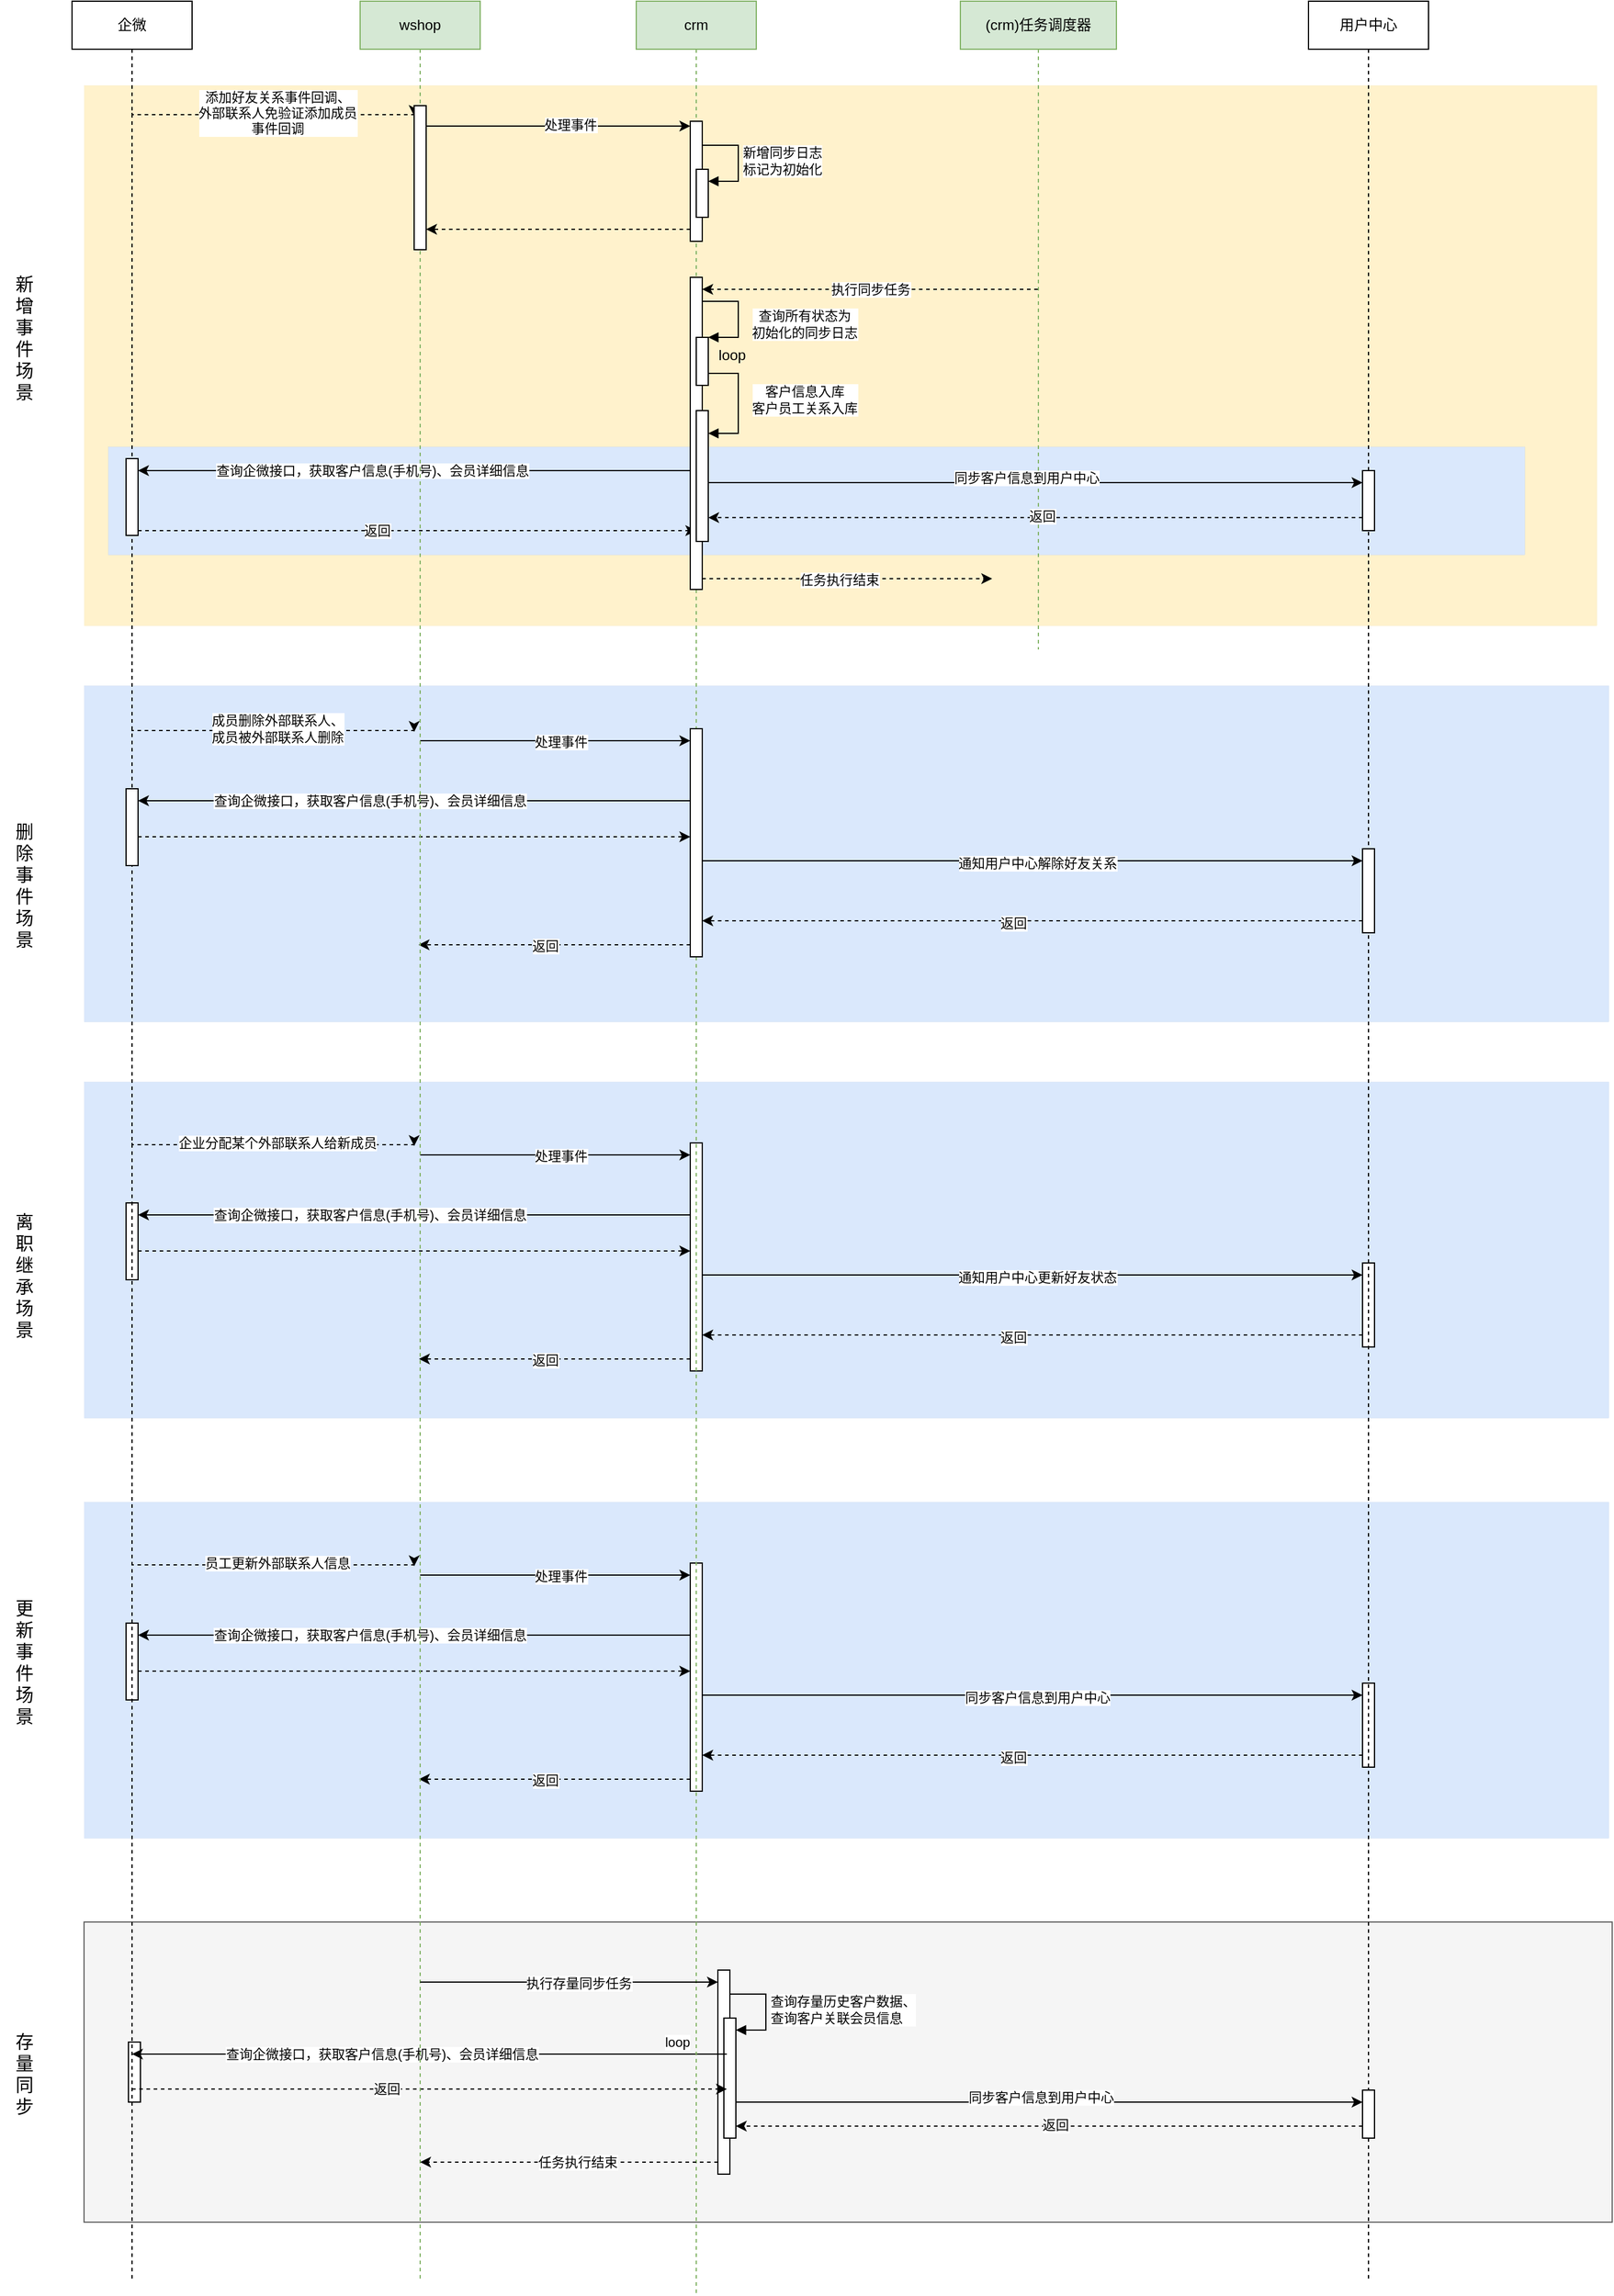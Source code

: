 <mxfile version="21.1.2" type="github">
  <diagram name="第 1 页" id="EK3nWvULo3nBlZG-5ygZ">
    <mxGraphModel dx="1724" dy="1016" grid="1" gridSize="10" guides="1" tooltips="1" connect="1" arrows="1" fold="1" page="1" pageScale="1" pageWidth="827" pageHeight="1169" math="0" shadow="0">
      <root>
        <mxCell id="0" />
        <mxCell id="1" parent="0" />
        <mxCell id="6w8iZAeXXynQaaDWndPm-96" value="" style="rounded=0;whiteSpace=wrap;html=1;fillColor=#dae8fc;strokeColor=#6c8ebf;strokeWidth=0;" vertex="1" parent="1">
          <mxGeometry x="120" y="650" width="1270" height="280" as="geometry" />
        </mxCell>
        <mxCell id="6w8iZAeXXynQaaDWndPm-52" value="" style="rounded=0;whiteSpace=wrap;html=1;fillColor=#fff2cc;strokeColor=#d6b656;strokeWidth=0;" vertex="1" parent="1">
          <mxGeometry x="120" y="150" width="1260" height="450" as="geometry" />
        </mxCell>
        <mxCell id="6w8iZAeXXynQaaDWndPm-51" value="" style="rounded=0;whiteSpace=wrap;html=1;fillColor=#dae8fc;strokeColor=#6c8ebf;strokeWidth=0;" vertex="1" parent="1">
          <mxGeometry x="140" y="451" width="1180" height="90" as="geometry" />
        </mxCell>
        <mxCell id="6w8iZAeXXynQaaDWndPm-6" style="edgeStyle=elbowEdgeStyle;rounded=0;orthogonalLoop=1;jettySize=auto;html=1;elbow=vertical;curved=0;dashed=1;" edge="1" parent="1">
          <mxGeometry relative="1" as="geometry">
            <mxPoint x="160" y="173" as="sourcePoint" />
            <mxPoint x="395" y="175.667" as="targetPoint" />
          </mxGeometry>
        </mxCell>
        <mxCell id="6w8iZAeXXynQaaDWndPm-8" value="添加好友关系事件回调、&lt;br&gt;&lt;div style=&quot;&quot;&gt;外部联系人免验证添加成员&lt;/div&gt;&lt;div style=&quot;&quot;&gt;事件回调&lt;/div&gt;" style="edgeLabel;html=1;align=center;verticalAlign=middle;resizable=0;points=[];" vertex="1" connectable="0" parent="6w8iZAeXXynQaaDWndPm-6">
          <mxGeometry x="-0.189" y="3" relative="1" as="geometry">
            <mxPoint x="26" y="1" as="offset" />
          </mxGeometry>
        </mxCell>
        <mxCell id="6w8iZAeXXynQaaDWndPm-13" style="edgeStyle=elbowEdgeStyle;rounded=0;orthogonalLoop=1;jettySize=auto;html=1;elbow=vertical;curved=0;" edge="1" parent="1">
          <mxGeometry relative="1" as="geometry">
            <mxPoint x="405" y="184" as="sourcePoint" />
            <mxPoint x="625" y="184" as="targetPoint" />
            <Array as="points">
              <mxPoint x="490" y="184" />
              <mxPoint x="560" y="194" />
            </Array>
          </mxGeometry>
        </mxCell>
        <mxCell id="6w8iZAeXXynQaaDWndPm-42" value="处理事件" style="edgeLabel;html=1;align=center;verticalAlign=middle;resizable=0;points=[];" vertex="1" connectable="0" parent="6w8iZAeXXynQaaDWndPm-13">
          <mxGeometry x="0.092" y="1" relative="1" as="geometry">
            <mxPoint as="offset" />
          </mxGeometry>
        </mxCell>
        <mxCell id="6w8iZAeXXynQaaDWndPm-28" value="执行同步任务" style="edgeStyle=elbowEdgeStyle;rounded=0;orthogonalLoop=1;jettySize=auto;html=1;elbow=horizontal;curved=0;dashed=1;" edge="1" parent="1" source="6w8iZAeXXynQaaDWndPm-22" target="6w8iZAeXXynQaaDWndPm-26">
          <mxGeometry relative="1" as="geometry">
            <Array as="points">
              <mxPoint x="780" y="320" />
            </Array>
          </mxGeometry>
        </mxCell>
        <mxCell id="6w8iZAeXXynQaaDWndPm-22" value="(crm)任务调度器" style="shape=umlLifeline;perimeter=lifelinePerimeter;whiteSpace=wrap;html=1;container=1;dropTarget=0;collapsible=0;recursiveResize=0;outlineConnect=0;portConstraint=eastwest;newEdgeStyle={&quot;edgeStyle&quot;:&quot;elbowEdgeStyle&quot;,&quot;elbow&quot;:&quot;vertical&quot;,&quot;curved&quot;:0,&quot;rounded&quot;:0};fillColor=#d5e8d4;strokeColor=#82b366;" vertex="1" parent="1">
          <mxGeometry x="850" y="80" width="130" height="540" as="geometry" />
        </mxCell>
        <mxCell id="6w8iZAeXXynQaaDWndPm-53" value="" style="rounded=0;whiteSpace=wrap;html=1;fillColor=#f5f5f5;strokeColor=#666666;fontColor=#333333;" vertex="1" parent="6w8iZAeXXynQaaDWndPm-22">
          <mxGeometry x="-730" y="1600" width="1273" height="250" as="geometry" />
        </mxCell>
        <mxCell id="6w8iZAeXXynQaaDWndPm-87" value="" style="html=1;points=[];perimeter=orthogonalPerimeter;outlineConnect=0;targetShapes=umlLifeline;portConstraint=eastwest;newEdgeStyle={&quot;edgeStyle&quot;:&quot;elbowEdgeStyle&quot;,&quot;elbow&quot;:&quot;vertical&quot;,&quot;curved&quot;:0,&quot;rounded&quot;:0};" vertex="1" parent="6w8iZAeXXynQaaDWndPm-22">
          <mxGeometry x="-693" y="1700" width="10" height="50" as="geometry" />
        </mxCell>
        <mxCell id="6w8iZAeXXynQaaDWndPm-57" value="" style="html=1;points=[];perimeter=orthogonalPerimeter;outlineConnect=0;targetShapes=umlLifeline;portConstraint=eastwest;newEdgeStyle={&quot;edgeStyle&quot;:&quot;elbowEdgeStyle&quot;,&quot;elbow&quot;:&quot;vertical&quot;,&quot;curved&quot;:0,&quot;rounded&quot;:0};" vertex="1" parent="6w8iZAeXXynQaaDWndPm-22">
          <mxGeometry x="-202" y="1640" width="10" height="170" as="geometry" />
        </mxCell>
        <mxCell id="6w8iZAeXXynQaaDWndPm-61" value="" style="html=1;points=[];perimeter=orthogonalPerimeter;outlineConnect=0;targetShapes=umlLifeline;portConstraint=eastwest;newEdgeStyle={&quot;edgeStyle&quot;:&quot;elbowEdgeStyle&quot;,&quot;elbow&quot;:&quot;vertical&quot;,&quot;curved&quot;:0,&quot;rounded&quot;:0};" vertex="1" parent="6w8iZAeXXynQaaDWndPm-22">
          <mxGeometry x="-197" y="1680" width="10" height="100" as="geometry" />
        </mxCell>
        <mxCell id="6w8iZAeXXynQaaDWndPm-62" value="查询存量历史客户数据、&lt;br&gt;查询客户关联会员信息" style="html=1;align=left;spacingLeft=2;endArrow=block;rounded=0;edgeStyle=orthogonalEdgeStyle;curved=0;rounded=0;" edge="1" target="6w8iZAeXXynQaaDWndPm-61" parent="6w8iZAeXXynQaaDWndPm-22">
          <mxGeometry relative="1" as="geometry">
            <mxPoint x="-192" y="1660" as="sourcePoint" />
            <Array as="points">
              <mxPoint x="-162" y="1690" />
            </Array>
          </mxGeometry>
        </mxCell>
        <mxCell id="6w8iZAeXXynQaaDWndPm-90" style="edgeStyle=elbowEdgeStyle;rounded=0;orthogonalLoop=1;jettySize=auto;html=1;elbow=vertical;curved=0;" edge="1" parent="6w8iZAeXXynQaaDWndPm-22" target="6w8iZAeXXynQaaDWndPm-2">
          <mxGeometry relative="1" as="geometry">
            <mxPoint x="-194.5" y="1710" as="sourcePoint" />
            <mxPoint x="-659.5" y="1710" as="targetPoint" />
            <Array as="points">
              <mxPoint x="-244.5" y="1710" />
              <mxPoint x="-274.5" y="1700" />
              <mxPoint x="-364.5" y="1710" />
            </Array>
          </mxGeometry>
        </mxCell>
        <mxCell id="6w8iZAeXXynQaaDWndPm-91" value="查询企微接口，获取客户信息(手机号)、会员详细信息" style="edgeLabel;html=1;align=center;verticalAlign=middle;resizable=0;points=[];" vertex="1" connectable="0" parent="6w8iZAeXXynQaaDWndPm-90">
          <mxGeometry x="0.161" relative="1" as="geometry">
            <mxPoint as="offset" />
          </mxGeometry>
        </mxCell>
        <mxCell id="6w8iZAeXXynQaaDWndPm-92" style="edgeStyle=elbowEdgeStyle;rounded=0;orthogonalLoop=1;jettySize=auto;html=1;elbow=vertical;curved=0;dashed=1;" edge="1" parent="6w8iZAeXXynQaaDWndPm-22" source="6w8iZAeXXynQaaDWndPm-2">
          <mxGeometry relative="1" as="geometry">
            <mxPoint x="-659.5" y="1739.17" as="sourcePoint" />
            <mxPoint x="-194.5" y="1739.17" as="targetPoint" />
            <Array as="points">
              <mxPoint x="-264.5" y="1739.17" />
            </Array>
          </mxGeometry>
        </mxCell>
        <mxCell id="6w8iZAeXXynQaaDWndPm-93" value="返回" style="edgeLabel;html=1;align=center;verticalAlign=middle;resizable=0;points=[];" vertex="1" connectable="0" parent="6w8iZAeXXynQaaDWndPm-92">
          <mxGeometry x="-0.147" relative="1" as="geometry">
            <mxPoint as="offset" />
          </mxGeometry>
        </mxCell>
        <mxCell id="6w8iZAeXXynQaaDWndPm-29" style="edgeStyle=elbowEdgeStyle;rounded=0;orthogonalLoop=1;jettySize=auto;html=1;elbow=vertical;curved=0;dashed=1;" edge="1" parent="1" source="6w8iZAeXXynQaaDWndPm-11" target="6w8iZAeXXynQaaDWndPm-5">
          <mxGeometry relative="1" as="geometry">
            <Array as="points">
              <mxPoint x="500" y="270" />
            </Array>
          </mxGeometry>
        </mxCell>
        <mxCell id="6w8iZAeXXynQaaDWndPm-45" style="edgeStyle=elbowEdgeStyle;rounded=0;orthogonalLoop=1;jettySize=auto;html=1;elbow=horizontal;curved=0;dashed=1;" edge="1" parent="1">
          <mxGeometry relative="1" as="geometry">
            <mxPoint x="635" y="561" as="sourcePoint" />
            <mxPoint x="876.5" y="561" as="targetPoint" />
            <Array as="points">
              <mxPoint x="800" y="561" />
            </Array>
          </mxGeometry>
        </mxCell>
        <mxCell id="6w8iZAeXXynQaaDWndPm-46" value="任务执行结束" style="edgeLabel;html=1;align=center;verticalAlign=middle;resizable=0;points=[];" vertex="1" connectable="0" parent="6w8iZAeXXynQaaDWndPm-45">
          <mxGeometry x="-0.05" y="-1" relative="1" as="geometry">
            <mxPoint x="-1" as="offset" />
          </mxGeometry>
        </mxCell>
        <mxCell id="6w8iZAeXXynQaaDWndPm-54" value="&lt;font style=&quot;font-size: 15px;&quot;&gt;新&lt;br&gt;增&lt;br&gt;事&lt;br&gt;件&lt;br style=&quot;font-size: 15px;&quot;&gt;场&lt;br&gt;景&lt;br style=&quot;font-size: 15px;&quot;&gt;&lt;/font&gt;" style="text;html=1;align=center;verticalAlign=middle;resizable=0;points=[];autosize=1;strokeColor=none;fillColor=none;fontStyle=0;fontSize=15;" vertex="1" parent="1">
          <mxGeometry x="50" y="300" width="40" height="120" as="geometry" />
        </mxCell>
        <mxCell id="6w8iZAeXXynQaaDWndPm-78" style="edgeStyle=elbowEdgeStyle;rounded=0;orthogonalLoop=1;jettySize=auto;html=1;elbow=vertical;curved=0;" edge="1" parent="1" target="6w8iZAeXXynQaaDWndPm-77">
          <mxGeometry relative="1" as="geometry">
            <mxPoint x="630" y="471" as="sourcePoint" />
            <Array as="points">
              <mxPoint x="580" y="471" />
              <mxPoint x="550" y="461" />
              <mxPoint x="460" y="471" />
            </Array>
          </mxGeometry>
        </mxCell>
        <mxCell id="6w8iZAeXXynQaaDWndPm-80" value="查询企微接口，获取客户信息(手机号)、会员详细信息" style="edgeLabel;html=1;align=center;verticalAlign=middle;resizable=0;points=[];" vertex="1" connectable="0" parent="6w8iZAeXXynQaaDWndPm-78">
          <mxGeometry x="0.161" relative="1" as="geometry">
            <mxPoint as="offset" />
          </mxGeometry>
        </mxCell>
        <mxCell id="6w8iZAeXXynQaaDWndPm-79" style="edgeStyle=elbowEdgeStyle;rounded=0;orthogonalLoop=1;jettySize=auto;html=1;elbow=vertical;curved=0;dashed=1;" edge="1" parent="1" source="6w8iZAeXXynQaaDWndPm-77">
          <mxGeometry relative="1" as="geometry">
            <mxPoint x="630" y="521" as="targetPoint" />
            <Array as="points">
              <mxPoint x="560" y="521" />
            </Array>
          </mxGeometry>
        </mxCell>
        <mxCell id="6w8iZAeXXynQaaDWndPm-81" value="返回" style="edgeLabel;html=1;align=center;verticalAlign=middle;resizable=0;points=[];" vertex="1" connectable="0" parent="6w8iZAeXXynQaaDWndPm-79">
          <mxGeometry x="-0.147" relative="1" as="geometry">
            <mxPoint as="offset" />
          </mxGeometry>
        </mxCell>
        <mxCell id="6w8iZAeXXynQaaDWndPm-82" style="edgeStyle=elbowEdgeStyle;rounded=0;orthogonalLoop=1;jettySize=auto;html=1;elbow=vertical;curved=0;" edge="1" parent="1" target="6w8iZAeXXynQaaDWndPm-41">
          <mxGeometry relative="1" as="geometry">
            <mxPoint x="640" y="481" as="sourcePoint" />
            <mxPoint x="1190" y="481" as="targetPoint" />
            <Array as="points">
              <mxPoint x="1100" y="481" />
            </Array>
          </mxGeometry>
        </mxCell>
        <mxCell id="6w8iZAeXXynQaaDWndPm-83" value="同步客户信息到用户中心" style="edgeLabel;html=1;align=center;verticalAlign=middle;resizable=0;points=[];" vertex="1" connectable="0" parent="6w8iZAeXXynQaaDWndPm-82">
          <mxGeometry x="-0.028" y="4" relative="1" as="geometry">
            <mxPoint as="offset" />
          </mxGeometry>
        </mxCell>
        <mxCell id="6w8iZAeXXynQaaDWndPm-85" style="edgeStyle=elbowEdgeStyle;rounded=0;orthogonalLoop=1;jettySize=auto;html=1;elbow=vertical;curved=0;dashed=1;" edge="1" parent="1" source="6w8iZAeXXynQaaDWndPm-41">
          <mxGeometry relative="1" as="geometry">
            <mxPoint x="1295" y="510.17" as="sourcePoint" />
            <mxPoint x="640" y="510.17" as="targetPoint" />
            <Array as="points">
              <mxPoint x="1020" y="510.17" />
            </Array>
          </mxGeometry>
        </mxCell>
        <mxCell id="6w8iZAeXXynQaaDWndPm-86" value="返回" style="edgeLabel;html=1;align=center;verticalAlign=middle;resizable=0;points=[];" vertex="1" connectable="0" parent="6w8iZAeXXynQaaDWndPm-85">
          <mxGeometry x="-0.016" y="-1" relative="1" as="geometry">
            <mxPoint x="1" as="offset" />
          </mxGeometry>
        </mxCell>
        <mxCell id="6w8iZAeXXynQaaDWndPm-110" value="loop" style="text;html=1;strokeColor=none;fillColor=none;align=center;verticalAlign=middle;whiteSpace=wrap;rounded=0;" vertex="1" parent="1">
          <mxGeometry x="630" y="360" width="60" height="30" as="geometry" />
        </mxCell>
        <mxCell id="6w8iZAeXXynQaaDWndPm-111" value="&lt;font style=&quot;font-size: 15px;&quot;&gt;删&lt;br&gt;除&lt;br&gt;事&lt;br&gt;件&lt;br&gt;场&lt;br&gt;景&lt;br style=&quot;font-size: 15px;&quot;&gt;&lt;/font&gt;" style="text;html=1;align=center;verticalAlign=middle;resizable=0;points=[];autosize=1;strokeColor=none;fillColor=none;fontStyle=0;fontSize=15;" vertex="1" parent="1">
          <mxGeometry x="50" y="756" width="40" height="120" as="geometry" />
        </mxCell>
        <mxCell id="6w8iZAeXXynQaaDWndPm-120" style="edgeStyle=elbowEdgeStyle;rounded=0;orthogonalLoop=1;jettySize=auto;html=1;elbow=vertical;curved=0;" edge="1" parent="1" target="6w8iZAeXXynQaaDWndPm-119">
          <mxGeometry relative="1" as="geometry">
            <mxPoint x="400" y="696" as="sourcePoint" />
            <Array as="points">
              <mxPoint x="570" y="696" />
            </Array>
          </mxGeometry>
        </mxCell>
        <mxCell id="6w8iZAeXXynQaaDWndPm-121" value="处理事件" style="edgeLabel;html=1;align=center;verticalAlign=middle;resizable=0;points=[];" vertex="1" connectable="0" parent="6w8iZAeXXynQaaDWndPm-120">
          <mxGeometry x="-0.27" y="-1" relative="1" as="geometry">
            <mxPoint x="35" as="offset" />
          </mxGeometry>
        </mxCell>
        <mxCell id="6w8iZAeXXynQaaDWndPm-117" style="edgeStyle=elbowEdgeStyle;rounded=0;orthogonalLoop=1;jettySize=auto;html=1;elbow=vertical;curved=0;dashed=1;" edge="1" parent="1">
          <mxGeometry relative="1" as="geometry">
            <mxPoint x="160" y="686" as="sourcePoint" />
            <mxPoint x="395" y="688.667" as="targetPoint" />
          </mxGeometry>
        </mxCell>
        <mxCell id="6w8iZAeXXynQaaDWndPm-118" value="成员删除外部联系人、&lt;br&gt;&lt;div style=&quot;&quot;&gt;成员被外部联系人删除&lt;/div&gt;" style="edgeLabel;html=1;align=center;verticalAlign=middle;resizable=0;points=[];" vertex="1" connectable="0" parent="6w8iZAeXXynQaaDWndPm-117">
          <mxGeometry x="-0.189" y="3" relative="1" as="geometry">
            <mxPoint x="26" y="1" as="offset" />
          </mxGeometry>
        </mxCell>
        <mxCell id="6w8iZAeXXynQaaDWndPm-123" style="edgeStyle=elbowEdgeStyle;rounded=0;orthogonalLoop=1;jettySize=auto;html=1;elbow=vertical;curved=0;" edge="1" parent="1" source="6w8iZAeXXynQaaDWndPm-119" target="6w8iZAeXXynQaaDWndPm-122">
          <mxGeometry relative="1" as="geometry">
            <Array as="points">
              <mxPoint x="1030" y="796" />
              <mxPoint x="820" y="786" />
              <mxPoint x="1080" y="706" />
              <mxPoint x="1010" y="716" />
            </Array>
          </mxGeometry>
        </mxCell>
        <mxCell id="6w8iZAeXXynQaaDWndPm-126" value="通知用户中心解除好友关系" style="edgeLabel;html=1;align=center;verticalAlign=middle;resizable=0;points=[];" vertex="1" connectable="0" parent="6w8iZAeXXynQaaDWndPm-123">
          <mxGeometry x="0.014" y="-2" relative="1" as="geometry">
            <mxPoint as="offset" />
          </mxGeometry>
        </mxCell>
        <mxCell id="6w8iZAeXXynQaaDWndPm-124" style="edgeStyle=elbowEdgeStyle;rounded=0;orthogonalLoop=1;jettySize=auto;html=1;elbow=vertical;curved=0;dashed=1;" edge="1" parent="1" source="6w8iZAeXXynQaaDWndPm-122" target="6w8iZAeXXynQaaDWndPm-119">
          <mxGeometry relative="1" as="geometry">
            <Array as="points">
              <mxPoint x="1010" y="846" />
              <mxPoint x="820" y="826" />
              <mxPoint x="1060" y="746" />
            </Array>
          </mxGeometry>
        </mxCell>
        <mxCell id="6w8iZAeXXynQaaDWndPm-127" value="返回" style="edgeLabel;html=1;align=center;verticalAlign=middle;resizable=0;points=[];" vertex="1" connectable="0" parent="6w8iZAeXXynQaaDWndPm-124">
          <mxGeometry x="0.059" y="2" relative="1" as="geometry">
            <mxPoint as="offset" />
          </mxGeometry>
        </mxCell>
        <mxCell id="6w8iZAeXXynQaaDWndPm-125" style="edgeStyle=elbowEdgeStyle;rounded=0;orthogonalLoop=1;jettySize=auto;html=1;elbow=vertical;curved=0;dashed=1;" edge="1" parent="1" source="6w8iZAeXXynQaaDWndPm-119">
          <mxGeometry relative="1" as="geometry">
            <mxPoint x="398.682" y="866.0" as="targetPoint" />
            <Array as="points">
              <mxPoint x="580" y="866" />
              <mxPoint x="560" y="896" />
            </Array>
          </mxGeometry>
        </mxCell>
        <mxCell id="6w8iZAeXXynQaaDWndPm-128" value="返回" style="edgeLabel;html=1;align=center;verticalAlign=middle;resizable=0;points=[];" vertex="1" connectable="0" parent="6w8iZAeXXynQaaDWndPm-125">
          <mxGeometry x="0.075" y="1" relative="1" as="geometry">
            <mxPoint as="offset" />
          </mxGeometry>
        </mxCell>
        <mxCell id="6w8iZAeXXynQaaDWndPm-163" style="edgeStyle=elbowEdgeStyle;rounded=0;orthogonalLoop=1;jettySize=auto;html=1;elbow=vertical;curved=0;" edge="1" parent="1" target="6w8iZAeXXynQaaDWndPm-162">
          <mxGeometry relative="1" as="geometry">
            <mxPoint x="625" y="746" as="sourcePoint" />
            <mxPoint x="160" y="746" as="targetPoint" />
            <Array as="points">
              <mxPoint x="575" y="746" />
              <mxPoint x="545" y="736" />
              <mxPoint x="455" y="746" />
            </Array>
          </mxGeometry>
        </mxCell>
        <mxCell id="6w8iZAeXXynQaaDWndPm-164" value="查询企微接口，获取客户信息(手机号)、会员详细信息" style="edgeLabel;html=1;align=center;verticalAlign=middle;resizable=0;points=[];" vertex="1" connectable="0" parent="6w8iZAeXXynQaaDWndPm-163">
          <mxGeometry x="0.161" relative="1" as="geometry">
            <mxPoint as="offset" />
          </mxGeometry>
        </mxCell>
        <mxCell id="6w8iZAeXXynQaaDWndPm-165" style="edgeStyle=elbowEdgeStyle;rounded=0;orthogonalLoop=1;jettySize=auto;html=1;elbow=vertical;curved=0;dashed=1;" edge="1" parent="1" source="6w8iZAeXXynQaaDWndPm-162" target="6w8iZAeXXynQaaDWndPm-119">
          <mxGeometry relative="1" as="geometry">
            <Array as="points">
              <mxPoint x="520" y="776" />
            </Array>
          </mxGeometry>
        </mxCell>
        <mxCell id="6w8iZAeXXynQaaDWndPm-184" value="" style="rounded=0;whiteSpace=wrap;html=1;fillColor=#dae8fc;strokeColor=#6c8ebf;strokeWidth=0;" vertex="1" parent="1">
          <mxGeometry x="120" y="980" width="1270" height="280" as="geometry" />
        </mxCell>
        <mxCell id="6w8iZAeXXynQaaDWndPm-185" value="" style="html=1;points=[];perimeter=orthogonalPerimeter;outlineConnect=0;targetShapes=umlLifeline;portConstraint=eastwest;newEdgeStyle={&quot;edgeStyle&quot;:&quot;elbowEdgeStyle&quot;,&quot;elbow&quot;:&quot;vertical&quot;,&quot;curved&quot;:0,&quot;rounded&quot;:0};" vertex="1" parent="1">
          <mxGeometry x="155" y="1081" width="10" height="64" as="geometry" />
        </mxCell>
        <mxCell id="6w8iZAeXXynQaaDWndPm-186" value="" style="html=1;points=[];perimeter=orthogonalPerimeter;outlineConnect=0;targetShapes=umlLifeline;portConstraint=eastwest;newEdgeStyle={&quot;edgeStyle&quot;:&quot;elbowEdgeStyle&quot;,&quot;elbow&quot;:&quot;vertical&quot;,&quot;curved&quot;:0,&quot;rounded&quot;:0};" vertex="1" parent="1">
          <mxGeometry x="625" y="1031" width="10" height="190" as="geometry" />
        </mxCell>
        <mxCell id="6w8iZAeXXynQaaDWndPm-187" value="" style="html=1;points=[];perimeter=orthogonalPerimeter;outlineConnect=0;targetShapes=umlLifeline;portConstraint=eastwest;newEdgeStyle={&quot;edgeStyle&quot;:&quot;elbowEdgeStyle&quot;,&quot;elbow&quot;:&quot;vertical&quot;,&quot;curved&quot;:0,&quot;rounded&quot;:0};" vertex="1" parent="1">
          <mxGeometry x="1185" y="1131" width="10" height="70" as="geometry" />
        </mxCell>
        <mxCell id="6w8iZAeXXynQaaDWndPm-188" value="&lt;font style=&quot;font-size: 15px;&quot;&gt;离&lt;br&gt;职&lt;br&gt;继&lt;br&gt;承&lt;br&gt;场&lt;br&gt;景&lt;br style=&quot;font-size: 15px;&quot;&gt;&lt;/font&gt;" style="text;html=1;align=center;verticalAlign=middle;resizable=0;points=[];autosize=1;strokeColor=none;fillColor=none;fontStyle=0;fontSize=15;" vertex="1" parent="1">
          <mxGeometry x="50" y="1081" width="40" height="120" as="geometry" />
        </mxCell>
        <mxCell id="6w8iZAeXXynQaaDWndPm-189" style="edgeStyle=elbowEdgeStyle;rounded=0;orthogonalLoop=1;jettySize=auto;html=1;elbow=vertical;curved=0;" edge="1" parent="1" target="6w8iZAeXXynQaaDWndPm-186">
          <mxGeometry relative="1" as="geometry">
            <mxPoint x="400" y="1041" as="sourcePoint" />
            <Array as="points">
              <mxPoint x="570" y="1041" />
            </Array>
          </mxGeometry>
        </mxCell>
        <mxCell id="6w8iZAeXXynQaaDWndPm-190" value="处理事件" style="edgeLabel;html=1;align=center;verticalAlign=middle;resizable=0;points=[];" vertex="1" connectable="0" parent="6w8iZAeXXynQaaDWndPm-189">
          <mxGeometry x="-0.27" y="-1" relative="1" as="geometry">
            <mxPoint x="35" as="offset" />
          </mxGeometry>
        </mxCell>
        <mxCell id="6w8iZAeXXynQaaDWndPm-191" style="edgeStyle=elbowEdgeStyle;rounded=0;orthogonalLoop=1;jettySize=auto;html=1;elbow=vertical;curved=0;dashed=1;" edge="1" parent="1">
          <mxGeometry relative="1" as="geometry">
            <mxPoint x="160" y="1031" as="sourcePoint" />
            <mxPoint x="395" y="1033.667" as="targetPoint" />
          </mxGeometry>
        </mxCell>
        <mxCell id="6w8iZAeXXynQaaDWndPm-192" value="&lt;div style=&quot;&quot;&gt;企业分配某个外部联系人给新成员&lt;/div&gt;" style="edgeLabel;html=1;align=center;verticalAlign=middle;resizable=0;points=[];" vertex="1" connectable="0" parent="6w8iZAeXXynQaaDWndPm-191">
          <mxGeometry x="-0.189" y="3" relative="1" as="geometry">
            <mxPoint x="26" y="1" as="offset" />
          </mxGeometry>
        </mxCell>
        <mxCell id="6w8iZAeXXynQaaDWndPm-193" style="edgeStyle=elbowEdgeStyle;rounded=0;orthogonalLoop=1;jettySize=auto;html=1;elbow=vertical;curved=0;" edge="1" parent="1" source="6w8iZAeXXynQaaDWndPm-186" target="6w8iZAeXXynQaaDWndPm-187">
          <mxGeometry relative="1" as="geometry">
            <Array as="points">
              <mxPoint x="1030" y="1141" />
              <mxPoint x="820" y="1131" />
              <mxPoint x="1080" y="1051" />
              <mxPoint x="1010" y="1061" />
            </Array>
          </mxGeometry>
        </mxCell>
        <mxCell id="6w8iZAeXXynQaaDWndPm-194" value="通知用户中心更新好友状态" style="edgeLabel;html=1;align=center;verticalAlign=middle;resizable=0;points=[];" vertex="1" connectable="0" parent="6w8iZAeXXynQaaDWndPm-193">
          <mxGeometry x="0.014" y="-2" relative="1" as="geometry">
            <mxPoint as="offset" />
          </mxGeometry>
        </mxCell>
        <mxCell id="6w8iZAeXXynQaaDWndPm-195" style="edgeStyle=elbowEdgeStyle;rounded=0;orthogonalLoop=1;jettySize=auto;html=1;elbow=vertical;curved=0;dashed=1;" edge="1" parent="1" source="6w8iZAeXXynQaaDWndPm-187" target="6w8iZAeXXynQaaDWndPm-186">
          <mxGeometry relative="1" as="geometry">
            <Array as="points">
              <mxPoint x="1010" y="1191" />
              <mxPoint x="820" y="1171" />
              <mxPoint x="1060" y="1091" />
            </Array>
          </mxGeometry>
        </mxCell>
        <mxCell id="6w8iZAeXXynQaaDWndPm-196" value="返回" style="edgeLabel;html=1;align=center;verticalAlign=middle;resizable=0;points=[];" vertex="1" connectable="0" parent="6w8iZAeXXynQaaDWndPm-195">
          <mxGeometry x="0.059" y="2" relative="1" as="geometry">
            <mxPoint as="offset" />
          </mxGeometry>
        </mxCell>
        <mxCell id="6w8iZAeXXynQaaDWndPm-197" style="edgeStyle=elbowEdgeStyle;rounded=0;orthogonalLoop=1;jettySize=auto;html=1;elbow=vertical;curved=0;dashed=1;" edge="1" parent="1" source="6w8iZAeXXynQaaDWndPm-186">
          <mxGeometry relative="1" as="geometry">
            <mxPoint x="399" y="1211" as="targetPoint" />
            <Array as="points">
              <mxPoint x="580" y="1211" />
              <mxPoint x="560" y="1241" />
            </Array>
          </mxGeometry>
        </mxCell>
        <mxCell id="6w8iZAeXXynQaaDWndPm-198" value="返回" style="edgeLabel;html=1;align=center;verticalAlign=middle;resizable=0;points=[];" vertex="1" connectable="0" parent="6w8iZAeXXynQaaDWndPm-197">
          <mxGeometry x="0.075" y="1" relative="1" as="geometry">
            <mxPoint as="offset" />
          </mxGeometry>
        </mxCell>
        <mxCell id="6w8iZAeXXynQaaDWndPm-199" style="edgeStyle=elbowEdgeStyle;rounded=0;orthogonalLoop=1;jettySize=auto;html=1;elbow=vertical;curved=0;" edge="1" parent="1" target="6w8iZAeXXynQaaDWndPm-185">
          <mxGeometry relative="1" as="geometry">
            <mxPoint x="625" y="1091" as="sourcePoint" />
            <mxPoint x="160" y="1091" as="targetPoint" />
            <Array as="points">
              <mxPoint x="575" y="1091" />
              <mxPoint x="545" y="1081" />
              <mxPoint x="455" y="1091" />
            </Array>
          </mxGeometry>
        </mxCell>
        <mxCell id="6w8iZAeXXynQaaDWndPm-200" value="查询企微接口，获取客户信息(手机号)、会员详细信息" style="edgeLabel;html=1;align=center;verticalAlign=middle;resizable=0;points=[];" vertex="1" connectable="0" parent="6w8iZAeXXynQaaDWndPm-199">
          <mxGeometry x="0.161" relative="1" as="geometry">
            <mxPoint as="offset" />
          </mxGeometry>
        </mxCell>
        <mxCell id="6w8iZAeXXynQaaDWndPm-201" style="edgeStyle=elbowEdgeStyle;rounded=0;orthogonalLoop=1;jettySize=auto;html=1;elbow=vertical;curved=0;dashed=1;" edge="1" parent="1" source="6w8iZAeXXynQaaDWndPm-185" target="6w8iZAeXXynQaaDWndPm-186">
          <mxGeometry relative="1" as="geometry">
            <Array as="points">
              <mxPoint x="520" y="1121" />
            </Array>
          </mxGeometry>
        </mxCell>
        <mxCell id="6w8iZAeXXynQaaDWndPm-202" value="" style="rounded=0;whiteSpace=wrap;html=1;fillColor=#dae8fc;strokeColor=#6c8ebf;strokeWidth=0;" vertex="1" parent="1">
          <mxGeometry x="120" y="1330" width="1270" height="280" as="geometry" />
        </mxCell>
        <mxCell id="6w8iZAeXXynQaaDWndPm-203" value="" style="html=1;points=[];perimeter=orthogonalPerimeter;outlineConnect=0;targetShapes=umlLifeline;portConstraint=eastwest;newEdgeStyle={&quot;edgeStyle&quot;:&quot;elbowEdgeStyle&quot;,&quot;elbow&quot;:&quot;vertical&quot;,&quot;curved&quot;:0,&quot;rounded&quot;:0};" vertex="1" parent="1">
          <mxGeometry x="155" y="1431" width="10" height="64" as="geometry" />
        </mxCell>
        <mxCell id="6w8iZAeXXynQaaDWndPm-204" value="" style="html=1;points=[];perimeter=orthogonalPerimeter;outlineConnect=0;targetShapes=umlLifeline;portConstraint=eastwest;newEdgeStyle={&quot;edgeStyle&quot;:&quot;elbowEdgeStyle&quot;,&quot;elbow&quot;:&quot;vertical&quot;,&quot;curved&quot;:0,&quot;rounded&quot;:0};" vertex="1" parent="1">
          <mxGeometry x="625" y="1381" width="10" height="190" as="geometry" />
        </mxCell>
        <mxCell id="6w8iZAeXXynQaaDWndPm-205" value="" style="html=1;points=[];perimeter=orthogonalPerimeter;outlineConnect=0;targetShapes=umlLifeline;portConstraint=eastwest;newEdgeStyle={&quot;edgeStyle&quot;:&quot;elbowEdgeStyle&quot;,&quot;elbow&quot;:&quot;vertical&quot;,&quot;curved&quot;:0,&quot;rounded&quot;:0};" vertex="1" parent="1">
          <mxGeometry x="1185" y="1481" width="10" height="70" as="geometry" />
        </mxCell>
        <mxCell id="6w8iZAeXXynQaaDWndPm-206" value="&lt;font style=&quot;font-size: 15px;&quot;&gt;更&lt;br&gt;新&lt;br&gt;事&lt;br&gt;件&lt;br&gt;场&lt;br&gt;景&lt;br style=&quot;font-size: 15px;&quot;&gt;&lt;/font&gt;" style="text;html=1;align=center;verticalAlign=middle;resizable=0;points=[];autosize=1;strokeColor=none;fillColor=none;fontStyle=0;fontSize=15;" vertex="1" parent="1">
          <mxGeometry x="50" y="1403" width="40" height="120" as="geometry" />
        </mxCell>
        <mxCell id="6w8iZAeXXynQaaDWndPm-207" style="edgeStyle=elbowEdgeStyle;rounded=0;orthogonalLoop=1;jettySize=auto;html=1;elbow=vertical;curved=0;" edge="1" parent="1" target="6w8iZAeXXynQaaDWndPm-204">
          <mxGeometry relative="1" as="geometry">
            <mxPoint x="400" y="1391" as="sourcePoint" />
            <Array as="points">
              <mxPoint x="570" y="1391" />
            </Array>
          </mxGeometry>
        </mxCell>
        <mxCell id="6w8iZAeXXynQaaDWndPm-208" value="处理事件" style="edgeLabel;html=1;align=center;verticalAlign=middle;resizable=0;points=[];" vertex="1" connectable="0" parent="6w8iZAeXXynQaaDWndPm-207">
          <mxGeometry x="-0.27" y="-1" relative="1" as="geometry">
            <mxPoint x="35" as="offset" />
          </mxGeometry>
        </mxCell>
        <mxCell id="6w8iZAeXXynQaaDWndPm-209" style="edgeStyle=elbowEdgeStyle;rounded=0;orthogonalLoop=1;jettySize=auto;html=1;elbow=vertical;curved=0;dashed=1;" edge="1" parent="1">
          <mxGeometry relative="1" as="geometry">
            <mxPoint x="160" y="1381" as="sourcePoint" />
            <mxPoint x="395" y="1383.667" as="targetPoint" />
          </mxGeometry>
        </mxCell>
        <mxCell id="6w8iZAeXXynQaaDWndPm-210" value="&lt;div style=&quot;&quot;&gt;员工更新外部联系人信息&lt;/div&gt;" style="edgeLabel;html=1;align=center;verticalAlign=middle;resizable=0;points=[];" vertex="1" connectable="0" parent="6w8iZAeXXynQaaDWndPm-209">
          <mxGeometry x="-0.189" y="3" relative="1" as="geometry">
            <mxPoint x="26" y="1" as="offset" />
          </mxGeometry>
        </mxCell>
        <mxCell id="6w8iZAeXXynQaaDWndPm-211" style="edgeStyle=elbowEdgeStyle;rounded=0;orthogonalLoop=1;jettySize=auto;html=1;elbow=vertical;curved=0;" edge="1" parent="1" source="6w8iZAeXXynQaaDWndPm-204" target="6w8iZAeXXynQaaDWndPm-205">
          <mxGeometry relative="1" as="geometry">
            <Array as="points">
              <mxPoint x="1030" y="1491" />
              <mxPoint x="820" y="1481" />
              <mxPoint x="1080" y="1401" />
              <mxPoint x="1010" y="1411" />
            </Array>
          </mxGeometry>
        </mxCell>
        <mxCell id="6w8iZAeXXynQaaDWndPm-212" value="同步客户信息到用户中心" style="edgeLabel;html=1;align=center;verticalAlign=middle;resizable=0;points=[];" vertex="1" connectable="0" parent="6w8iZAeXXynQaaDWndPm-211">
          <mxGeometry x="0.014" y="-2" relative="1" as="geometry">
            <mxPoint as="offset" />
          </mxGeometry>
        </mxCell>
        <mxCell id="6w8iZAeXXynQaaDWndPm-213" style="edgeStyle=elbowEdgeStyle;rounded=0;orthogonalLoop=1;jettySize=auto;html=1;elbow=vertical;curved=0;dashed=1;" edge="1" parent="1" source="6w8iZAeXXynQaaDWndPm-205" target="6w8iZAeXXynQaaDWndPm-204">
          <mxGeometry relative="1" as="geometry">
            <Array as="points">
              <mxPoint x="1010" y="1541" />
              <mxPoint x="820" y="1521" />
              <mxPoint x="1060" y="1441" />
            </Array>
          </mxGeometry>
        </mxCell>
        <mxCell id="6w8iZAeXXynQaaDWndPm-214" value="返回" style="edgeLabel;html=1;align=center;verticalAlign=middle;resizable=0;points=[];" vertex="1" connectable="0" parent="6w8iZAeXXynQaaDWndPm-213">
          <mxGeometry x="0.059" y="2" relative="1" as="geometry">
            <mxPoint as="offset" />
          </mxGeometry>
        </mxCell>
        <mxCell id="6w8iZAeXXynQaaDWndPm-215" style="edgeStyle=elbowEdgeStyle;rounded=0;orthogonalLoop=1;jettySize=auto;html=1;elbow=vertical;curved=0;dashed=1;" edge="1" parent="1" source="6w8iZAeXXynQaaDWndPm-204">
          <mxGeometry relative="1" as="geometry">
            <mxPoint x="399" y="1561" as="targetPoint" />
            <Array as="points">
              <mxPoint x="580" y="1561" />
              <mxPoint x="560" y="1591" />
            </Array>
          </mxGeometry>
        </mxCell>
        <mxCell id="6w8iZAeXXynQaaDWndPm-216" value="返回" style="edgeLabel;html=1;align=center;verticalAlign=middle;resizable=0;points=[];" vertex="1" connectable="0" parent="6w8iZAeXXynQaaDWndPm-215">
          <mxGeometry x="0.075" y="1" relative="1" as="geometry">
            <mxPoint as="offset" />
          </mxGeometry>
        </mxCell>
        <mxCell id="6w8iZAeXXynQaaDWndPm-217" style="edgeStyle=elbowEdgeStyle;rounded=0;orthogonalLoop=1;jettySize=auto;html=1;elbow=vertical;curved=0;" edge="1" parent="1" target="6w8iZAeXXynQaaDWndPm-203">
          <mxGeometry relative="1" as="geometry">
            <mxPoint x="625" y="1441" as="sourcePoint" />
            <mxPoint x="160" y="1441" as="targetPoint" />
            <Array as="points">
              <mxPoint x="575" y="1441" />
              <mxPoint x="545" y="1431" />
              <mxPoint x="455" y="1441" />
            </Array>
          </mxGeometry>
        </mxCell>
        <mxCell id="6w8iZAeXXynQaaDWndPm-218" value="查询企微接口，获取客户信息(手机号)、会员详细信息" style="edgeLabel;html=1;align=center;verticalAlign=middle;resizable=0;points=[];" vertex="1" connectable="0" parent="6w8iZAeXXynQaaDWndPm-217">
          <mxGeometry x="0.161" relative="1" as="geometry">
            <mxPoint as="offset" />
          </mxGeometry>
        </mxCell>
        <mxCell id="6w8iZAeXXynQaaDWndPm-219" style="edgeStyle=elbowEdgeStyle;rounded=0;orthogonalLoop=1;jettySize=auto;html=1;elbow=vertical;curved=0;dashed=1;" edge="1" parent="1" source="6w8iZAeXXynQaaDWndPm-203" target="6w8iZAeXXynQaaDWndPm-204">
          <mxGeometry relative="1" as="geometry">
            <Array as="points">
              <mxPoint x="520" y="1471" />
            </Array>
          </mxGeometry>
        </mxCell>
        <mxCell id="6w8iZAeXXynQaaDWndPm-9" value="crm" style="shape=umlLifeline;perimeter=lifelinePerimeter;whiteSpace=wrap;html=1;container=1;dropTarget=0;collapsible=0;recursiveResize=0;outlineConnect=0;portConstraint=eastwest;newEdgeStyle={&quot;edgeStyle&quot;:&quot;elbowEdgeStyle&quot;,&quot;elbow&quot;:&quot;vertical&quot;,&quot;curved&quot;:0,&quot;rounded&quot;:0};fillColor=#d5e8d4;strokeColor=#82b366;" vertex="1" parent="1">
          <mxGeometry x="580" y="80" width="100" height="1910" as="geometry" />
        </mxCell>
        <mxCell id="6w8iZAeXXynQaaDWndPm-11" value="" style="html=1;points=[];perimeter=orthogonalPerimeter;outlineConnect=0;targetShapes=umlLifeline;portConstraint=eastwest;newEdgeStyle={&quot;edgeStyle&quot;:&quot;elbowEdgeStyle&quot;,&quot;elbow&quot;:&quot;vertical&quot;,&quot;curved&quot;:0,&quot;rounded&quot;:0};" vertex="1" parent="6w8iZAeXXynQaaDWndPm-9">
          <mxGeometry x="45" y="100" width="10" height="100" as="geometry" />
        </mxCell>
        <mxCell id="6w8iZAeXXynQaaDWndPm-20" value="" style="html=1;points=[];perimeter=orthogonalPerimeter;outlineConnect=0;targetShapes=umlLifeline;portConstraint=eastwest;newEdgeStyle={&quot;edgeStyle&quot;:&quot;elbowEdgeStyle&quot;,&quot;elbow&quot;:&quot;vertical&quot;,&quot;curved&quot;:0,&quot;rounded&quot;:0};" vertex="1" parent="6w8iZAeXXynQaaDWndPm-9">
          <mxGeometry x="50" y="140" width="10" height="40" as="geometry" />
        </mxCell>
        <mxCell id="6w8iZAeXXynQaaDWndPm-21" value="新增同步日志&lt;br style=&quot;border-color: var(--border-color);&quot;&gt;标记为初始化" style="html=1;align=left;spacingLeft=2;endArrow=block;rounded=0;edgeStyle=orthogonalEdgeStyle;curved=0;rounded=0;" edge="1" target="6w8iZAeXXynQaaDWndPm-20" parent="6w8iZAeXXynQaaDWndPm-9">
          <mxGeometry relative="1" as="geometry">
            <mxPoint x="55" y="120" as="sourcePoint" />
            <Array as="points">
              <mxPoint x="85" y="150" />
            </Array>
          </mxGeometry>
        </mxCell>
        <mxCell id="6w8iZAeXXynQaaDWndPm-26" value="" style="html=1;points=[];perimeter=orthogonalPerimeter;outlineConnect=0;targetShapes=umlLifeline;portConstraint=eastwest;newEdgeStyle={&quot;edgeStyle&quot;:&quot;elbowEdgeStyle&quot;,&quot;elbow&quot;:&quot;vertical&quot;,&quot;curved&quot;:0,&quot;rounded&quot;:0};" vertex="1" parent="6w8iZAeXXynQaaDWndPm-9">
          <mxGeometry x="45" y="230" width="10" height="260" as="geometry" />
        </mxCell>
        <mxCell id="6w8iZAeXXynQaaDWndPm-99" value="" style="html=1;points=[];perimeter=orthogonalPerimeter;outlineConnect=0;targetShapes=umlLifeline;portConstraint=eastwest;newEdgeStyle={&quot;edgeStyle&quot;:&quot;elbowEdgeStyle&quot;,&quot;elbow&quot;:&quot;vertical&quot;,&quot;curved&quot;:0,&quot;rounded&quot;:0};" vertex="1" parent="6w8iZAeXXynQaaDWndPm-9">
          <mxGeometry x="50" y="280" width="10" height="40" as="geometry" />
        </mxCell>
        <mxCell id="6w8iZAeXXynQaaDWndPm-100" value="" style="html=1;align=left;spacingLeft=2;endArrow=block;rounded=0;edgeStyle=orthogonalEdgeStyle;curved=0;rounded=0;" edge="1" target="6w8iZAeXXynQaaDWndPm-99" parent="6w8iZAeXXynQaaDWndPm-9">
          <mxGeometry relative="1" as="geometry">
            <mxPoint x="55" y="250" as="sourcePoint" />
            <Array as="points">
              <mxPoint x="85" y="280" />
            </Array>
          </mxGeometry>
        </mxCell>
        <mxCell id="6w8iZAeXXynQaaDWndPm-109" value="查询所有状态为&lt;br style=&quot;border-color: var(--border-color); text-align: left;&quot;&gt;&lt;span style=&quot;text-align: left;&quot;&gt;初始化的同步日志&lt;/span&gt;" style="edgeLabel;html=1;align=center;verticalAlign=middle;resizable=0;points=[];" vertex="1" connectable="0" parent="6w8iZAeXXynQaaDWndPm-100">
          <mxGeometry x="0.147" relative="1" as="geometry">
            <mxPoint x="55" as="offset" />
          </mxGeometry>
        </mxCell>
        <mxCell id="6w8iZAeXXynQaaDWndPm-101" value="" style="html=1;points=[];perimeter=orthogonalPerimeter;outlineConnect=0;targetShapes=umlLifeline;portConstraint=eastwest;newEdgeStyle={&quot;edgeStyle&quot;:&quot;elbowEdgeStyle&quot;,&quot;elbow&quot;:&quot;vertical&quot;,&quot;curved&quot;:0,&quot;rounded&quot;:0};" vertex="1" parent="6w8iZAeXXynQaaDWndPm-9">
          <mxGeometry x="50" y="341" width="10" height="109" as="geometry" />
        </mxCell>
        <mxCell id="6w8iZAeXXynQaaDWndPm-102" value="" style="html=1;align=left;spacingLeft=2;endArrow=block;rounded=0;edgeStyle=orthogonalEdgeStyle;curved=0;rounded=0;" edge="1" target="6w8iZAeXXynQaaDWndPm-101" parent="6w8iZAeXXynQaaDWndPm-9" source="6w8iZAeXXynQaaDWndPm-99">
          <mxGeometry relative="1" as="geometry">
            <mxPoint x="55" y="321" as="sourcePoint" />
            <Array as="points">
              <mxPoint x="85" y="310" />
              <mxPoint x="85" y="360" />
            </Array>
          </mxGeometry>
        </mxCell>
        <mxCell id="6w8iZAeXXynQaaDWndPm-108" value="客户信息入库&lt;br&gt;客户员工关系入库" style="edgeLabel;html=1;align=center;verticalAlign=middle;resizable=0;points=[];" vertex="1" connectable="0" parent="6w8iZAeXXynQaaDWndPm-102">
          <mxGeometry x="-0.066" y="1" relative="1" as="geometry">
            <mxPoint x="54" as="offset" />
          </mxGeometry>
        </mxCell>
        <mxCell id="6w8iZAeXXynQaaDWndPm-119" value="" style="html=1;points=[];perimeter=orthogonalPerimeter;outlineConnect=0;targetShapes=umlLifeline;portConstraint=eastwest;newEdgeStyle={&quot;edgeStyle&quot;:&quot;elbowEdgeStyle&quot;,&quot;elbow&quot;:&quot;vertical&quot;,&quot;curved&quot;:0,&quot;rounded&quot;:0};" vertex="1" parent="6w8iZAeXXynQaaDWndPm-9">
          <mxGeometry x="45" y="606" width="10" height="190" as="geometry" />
        </mxCell>
        <mxCell id="6w8iZAeXXynQaaDWndPm-2" value="企微" style="shape=umlLifeline;perimeter=lifelinePerimeter;whiteSpace=wrap;html=1;container=1;dropTarget=0;collapsible=0;recursiveResize=0;outlineConnect=0;portConstraint=eastwest;newEdgeStyle={&quot;edgeStyle&quot;:&quot;elbowEdgeStyle&quot;,&quot;elbow&quot;:&quot;vertical&quot;,&quot;curved&quot;:0,&quot;rounded&quot;:0};" vertex="1" parent="1">
          <mxGeometry x="110" y="80" width="100" height="1900" as="geometry" />
        </mxCell>
        <mxCell id="6w8iZAeXXynQaaDWndPm-77" value="" style="html=1;points=[];perimeter=orthogonalPerimeter;outlineConnect=0;targetShapes=umlLifeline;portConstraint=eastwest;newEdgeStyle={&quot;edgeStyle&quot;:&quot;elbowEdgeStyle&quot;,&quot;elbow&quot;:&quot;vertical&quot;,&quot;curved&quot;:0,&quot;rounded&quot;:0};" vertex="1" parent="6w8iZAeXXynQaaDWndPm-2">
          <mxGeometry x="45" y="381" width="10" height="64" as="geometry" />
        </mxCell>
        <mxCell id="6w8iZAeXXynQaaDWndPm-162" value="" style="html=1;points=[];perimeter=orthogonalPerimeter;outlineConnect=0;targetShapes=umlLifeline;portConstraint=eastwest;newEdgeStyle={&quot;edgeStyle&quot;:&quot;elbowEdgeStyle&quot;,&quot;elbow&quot;:&quot;vertical&quot;,&quot;curved&quot;:0,&quot;rounded&quot;:0};" vertex="1" parent="6w8iZAeXXynQaaDWndPm-2">
          <mxGeometry x="45" y="656" width="10" height="64" as="geometry" />
        </mxCell>
        <mxCell id="6w8iZAeXXynQaaDWndPm-3" value="wshop" style="shape=umlLifeline;perimeter=lifelinePerimeter;whiteSpace=wrap;html=1;container=1;dropTarget=0;collapsible=0;recursiveResize=0;outlineConnect=0;portConstraint=eastwest;newEdgeStyle={&quot;edgeStyle&quot;:&quot;elbowEdgeStyle&quot;,&quot;elbow&quot;:&quot;vertical&quot;,&quot;curved&quot;:0,&quot;rounded&quot;:0};fillColor=#d5e8d4;strokeColor=#82b366;" vertex="1" parent="1">
          <mxGeometry x="350" y="80" width="100" height="1900" as="geometry" />
        </mxCell>
        <mxCell id="6w8iZAeXXynQaaDWndPm-5" value="" style="html=1;points=[];perimeter=orthogonalPerimeter;outlineConnect=0;targetShapes=umlLifeline;portConstraint=eastwest;newEdgeStyle={&quot;edgeStyle&quot;:&quot;elbowEdgeStyle&quot;,&quot;elbow&quot;:&quot;vertical&quot;,&quot;curved&quot;:0,&quot;rounded&quot;:0};" vertex="1" parent="6w8iZAeXXynQaaDWndPm-3">
          <mxGeometry x="45" y="87" width="10" height="120" as="geometry" />
        </mxCell>
        <mxCell id="6w8iZAeXXynQaaDWndPm-40" value="用户中心" style="shape=umlLifeline;perimeter=lifelinePerimeter;whiteSpace=wrap;html=1;container=1;dropTarget=0;collapsible=0;recursiveResize=0;outlineConnect=0;portConstraint=eastwest;newEdgeStyle={&quot;edgeStyle&quot;:&quot;elbowEdgeStyle&quot;,&quot;elbow&quot;:&quot;vertical&quot;,&quot;curved&quot;:0,&quot;rounded&quot;:0};" vertex="1" parent="1">
          <mxGeometry x="1140" y="80" width="100" height="1900" as="geometry" />
        </mxCell>
        <mxCell id="6w8iZAeXXynQaaDWndPm-41" value="" style="html=1;points=[];perimeter=orthogonalPerimeter;outlineConnect=0;targetShapes=umlLifeline;portConstraint=eastwest;newEdgeStyle={&quot;edgeStyle&quot;:&quot;elbowEdgeStyle&quot;,&quot;elbow&quot;:&quot;vertical&quot;,&quot;curved&quot;:0,&quot;rounded&quot;:0};" vertex="1" parent="6w8iZAeXXynQaaDWndPm-40">
          <mxGeometry x="45" y="391" width="10" height="50" as="geometry" />
        </mxCell>
        <mxCell id="6w8iZAeXXynQaaDWndPm-122" value="" style="html=1;points=[];perimeter=orthogonalPerimeter;outlineConnect=0;targetShapes=umlLifeline;portConstraint=eastwest;newEdgeStyle={&quot;edgeStyle&quot;:&quot;elbowEdgeStyle&quot;,&quot;elbow&quot;:&quot;vertical&quot;,&quot;curved&quot;:0,&quot;rounded&quot;:0};" vertex="1" parent="6w8iZAeXXynQaaDWndPm-40">
          <mxGeometry x="45" y="706" width="10" height="70" as="geometry" />
        </mxCell>
        <mxCell id="6w8iZAeXXynQaaDWndPm-66" value="" style="html=1;points=[];perimeter=orthogonalPerimeter;outlineConnect=0;targetShapes=umlLifeline;portConstraint=eastwest;newEdgeStyle={&quot;edgeStyle&quot;:&quot;elbowEdgeStyle&quot;,&quot;elbow&quot;:&quot;vertical&quot;,&quot;curved&quot;:0,&quot;rounded&quot;:0};" vertex="1" parent="6w8iZAeXXynQaaDWndPm-40">
          <mxGeometry x="45" y="1740" width="10" height="40" as="geometry" />
        </mxCell>
        <mxCell id="6w8iZAeXXynQaaDWndPm-68" style="edgeStyle=elbowEdgeStyle;rounded=0;orthogonalLoop=1;jettySize=auto;html=1;elbow=vertical;curved=0;" edge="1" parent="1" source="6w8iZAeXXynQaaDWndPm-61" target="6w8iZAeXXynQaaDWndPm-66">
          <mxGeometry relative="1" as="geometry">
            <Array as="points">
              <mxPoint x="903" y="1830" />
              <mxPoint x="1123" y="1790" />
            </Array>
          </mxGeometry>
        </mxCell>
        <mxCell id="6w8iZAeXXynQaaDWndPm-71" value="同步客户信息到用户中心" style="edgeLabel;html=1;align=center;verticalAlign=middle;resizable=0;points=[];" vertex="1" connectable="0" parent="6w8iZAeXXynQaaDWndPm-68">
          <mxGeometry x="-0.028" y="4" relative="1" as="geometry">
            <mxPoint as="offset" />
          </mxGeometry>
        </mxCell>
        <mxCell id="6w8iZAeXXynQaaDWndPm-73" value="loop" style="edgeLabel;html=1;align=center;verticalAlign=middle;resizable=0;points=[];" vertex="1" connectable="0" parent="6w8iZAeXXynQaaDWndPm-68">
          <mxGeometry x="-0.874" relative="1" as="geometry">
            <mxPoint x="-82" y="-50" as="offset" />
          </mxGeometry>
        </mxCell>
        <mxCell id="6w8iZAeXXynQaaDWndPm-69" style="edgeStyle=elbowEdgeStyle;rounded=0;orthogonalLoop=1;jettySize=auto;html=1;elbow=vertical;curved=0;dashed=1;" edge="1" parent="1" source="6w8iZAeXXynQaaDWndPm-66" target="6w8iZAeXXynQaaDWndPm-61">
          <mxGeometry relative="1" as="geometry">
            <Array as="points">
              <mxPoint x="1153" y="1850" />
              <mxPoint x="1043" y="1820" />
            </Array>
          </mxGeometry>
        </mxCell>
        <mxCell id="6w8iZAeXXynQaaDWndPm-70" value="返回" style="edgeLabel;html=1;align=center;verticalAlign=middle;resizable=0;points=[];" vertex="1" connectable="0" parent="6w8iZAeXXynQaaDWndPm-69">
          <mxGeometry x="-0.016" y="-1" relative="1" as="geometry">
            <mxPoint x="1" as="offset" />
          </mxGeometry>
        </mxCell>
        <mxCell id="6w8iZAeXXynQaaDWndPm-94" style="edgeStyle=elbowEdgeStyle;rounded=0;orthogonalLoop=1;jettySize=auto;html=1;elbow=vertical;curved=0;dashed=1;" edge="1" parent="1" source="6w8iZAeXXynQaaDWndPm-57" target="6w8iZAeXXynQaaDWndPm-3">
          <mxGeometry relative="1" as="geometry">
            <mxPoint x="421.833" y="1880.0" as="targetPoint" />
            <Array as="points">
              <mxPoint x="583" y="1880" />
            </Array>
          </mxGeometry>
        </mxCell>
        <mxCell id="6w8iZAeXXynQaaDWndPm-95" value="任务执行结束" style="edgeLabel;html=1;align=center;verticalAlign=middle;resizable=0;points=[];" vertex="1" connectable="0" parent="6w8iZAeXXynQaaDWndPm-94">
          <mxGeometry x="0.135" y="-5" relative="1" as="geometry">
            <mxPoint x="23" y="5" as="offset" />
          </mxGeometry>
        </mxCell>
        <mxCell id="6w8iZAeXXynQaaDWndPm-58" style="edgeStyle=elbowEdgeStyle;rounded=0;orthogonalLoop=1;jettySize=auto;html=1;elbow=vertical;curved=0;" edge="1" parent="1" source="6w8iZAeXXynQaaDWndPm-3" target="6w8iZAeXXynQaaDWndPm-57">
          <mxGeometry relative="1" as="geometry">
            <mxPoint x="410" y="1730" as="sourcePoint" />
            <Array as="points">
              <mxPoint x="593" y="1730" />
            </Array>
          </mxGeometry>
        </mxCell>
        <mxCell id="6w8iZAeXXynQaaDWndPm-59" value="执行存量同步任务" style="edgeLabel;html=1;align=center;verticalAlign=middle;resizable=0;points=[];" vertex="1" connectable="0" parent="6w8iZAeXXynQaaDWndPm-58">
          <mxGeometry x="0.069" y="-1" relative="1" as="geometry">
            <mxPoint x="-1" as="offset" />
          </mxGeometry>
        </mxCell>
        <mxCell id="6w8iZAeXXynQaaDWndPm-55" value="&lt;font style=&quot;font-size: 15px;&quot;&gt;存&lt;br style=&quot;font-size: 15px;&quot;&gt;量&lt;br style=&quot;font-size: 15px;&quot;&gt;同&lt;br style=&quot;font-size: 15px;&quot;&gt;步&lt;br style=&quot;font-size: 15px;&quot;&gt;&lt;/font&gt;" style="text;html=1;align=center;verticalAlign=middle;resizable=0;points=[];autosize=1;strokeColor=none;fillColor=none;fontSize=15;" vertex="1" parent="1">
          <mxGeometry x="50" y="1760.5" width="40" height="90" as="geometry" />
        </mxCell>
      </root>
    </mxGraphModel>
  </diagram>
</mxfile>
